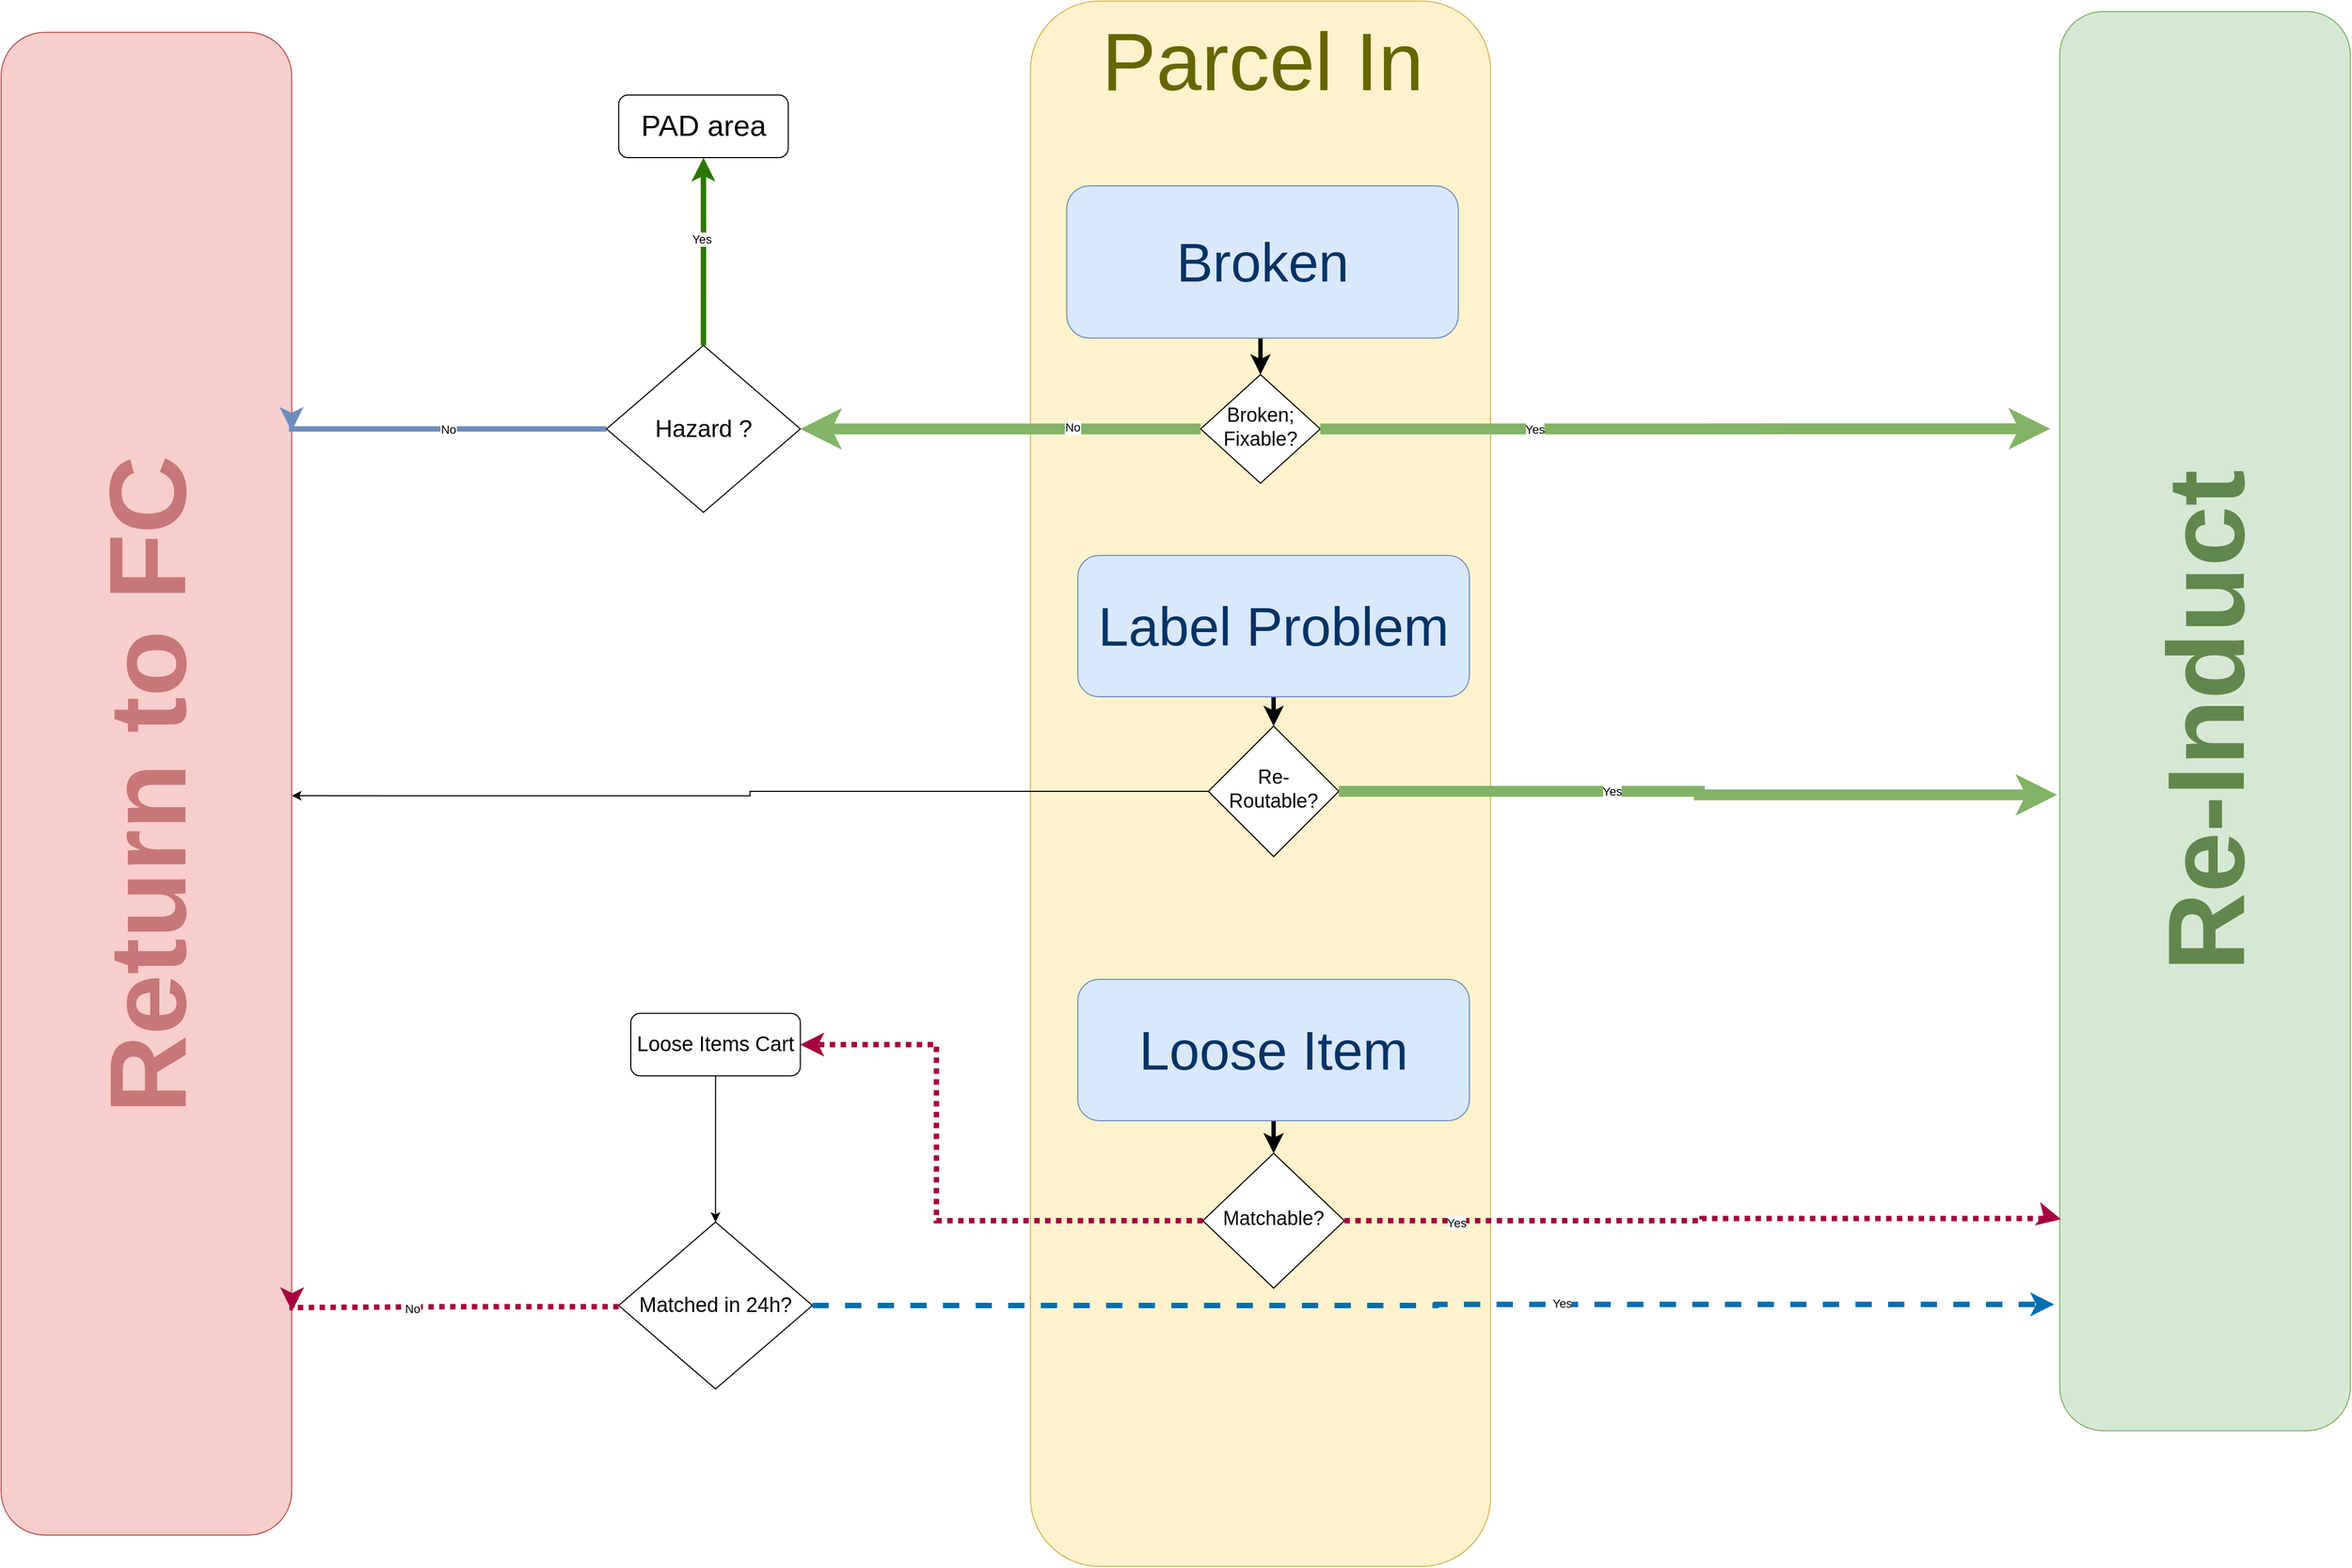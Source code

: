 <mxfile version="23.1.5" type="github">
  <diagram id="C5RBs43oDa-KdzZeNtuy" name="Page-1">
    <mxGraphModel dx="3187" dy="2088" grid="1" gridSize="10" guides="1" tooltips="1" connect="1" arrows="1" fold="1" page="1" pageScale="1" pageWidth="2336" pageHeight="1654" background="#FFFFFF" math="0" shadow="0">
      <root>
        <mxCell id="WIyWlLk6GJQsqaUBKTNV-0" />
        <mxCell id="WIyWlLk6GJQsqaUBKTNV-1" parent="WIyWlLk6GJQsqaUBKTNV-0" />
        <mxCell id="7tHQ6EkFJ9OiM01gNizu-31" value="" style="group;fontSize=100;textDirection=rtl;" vertex="1" connectable="0" parent="WIyWlLk6GJQsqaUBKTNV-1">
          <mxGeometry x="90" y="160" width="2160" height="1440" as="geometry" />
        </mxCell>
        <mxCell id="WIyWlLk6GJQsqaUBKTNV-3" value="" style="rounded=1;whiteSpace=wrap;html=1;fontSize=63;glass=0;strokeWidth=1;shadow=0;fontStyle=1;labelPosition=center;verticalLabelPosition=top;align=center;verticalAlign=bottom;fillColor=#fff2cc;strokeColor=#d6b656;fontColor=#994C00;" parent="7tHQ6EkFJ9OiM01gNizu-31" vertex="1">
          <mxGeometry x="946.392" width="423.093" height="1440" as="geometry" />
        </mxCell>
        <mxCell id="WIyWlLk6GJQsqaUBKTNV-6" value="&lt;font style=&quot;font-size: 18px;&quot;&gt;Broken;&lt;br&gt;Fixable?&lt;/font&gt;" style="rhombus;whiteSpace=wrap;html=1;shadow=0;fontFamily=Helvetica;fontSize=12;align=center;strokeWidth=1;spacing=6;spacingTop=-4;" parent="7tHQ6EkFJ9OiM01gNizu-31" vertex="1">
          <mxGeometry x="1102.94" y="343.6" width="110" height="100" as="geometry" />
        </mxCell>
        <mxCell id="WIyWlLk6GJQsqaUBKTNV-7" value="Re-Induct" style="rounded=1;whiteSpace=wrap;html=1;fontSize=100;glass=0;strokeWidth=1;shadow=0;horizontal=0;fontStyle=1;fillColor=#d5e8d4;strokeColor=#82b366;fontColor=#62874D;" parent="7tHQ6EkFJ9OiM01gNizu-31" vertex="1">
          <mxGeometry x="1892.784" y="9.6" width="267.216" height="1305.6" as="geometry" />
        </mxCell>
        <mxCell id="7tHQ6EkFJ9OiM01gNizu-43" value="" style="edgeStyle=orthogonalEdgeStyle;rounded=0;orthogonalLoop=1;jettySize=auto;html=1;entryX=1;entryY=0.508;entryDx=0;entryDy=0;entryPerimeter=0;" edge="1" parent="7tHQ6EkFJ9OiM01gNizu-31" source="WIyWlLk6GJQsqaUBKTNV-10" target="WIyWlLk6GJQsqaUBKTNV-12">
          <mxGeometry relative="1" as="geometry">
            <mxPoint x="1030" y="727" as="targetPoint" />
          </mxGeometry>
        </mxCell>
        <mxCell id="WIyWlLk6GJQsqaUBKTNV-10" value="&lt;font style=&quot;font-size: 18px;&quot;&gt;Re-Routable?&lt;/font&gt;" style="rhombus;whiteSpace=wrap;html=1;shadow=0;fontFamily=Helvetica;fontSize=12;align=center;strokeWidth=1;spacing=6;spacingTop=-4;" parent="7tHQ6EkFJ9OiM01gNizu-31" vertex="1">
          <mxGeometry x="1110" y="667" width="120" height="120" as="geometry" />
        </mxCell>
        <mxCell id="WIyWlLk6GJQsqaUBKTNV-12" value="&lt;font color=&quot;#c77777&quot; style=&quot;font-size: 100px;&quot;&gt;Return to FC&lt;/font&gt;" style="rounded=1;whiteSpace=wrap;html=1;fontSize=18;glass=0;strokeWidth=1;shadow=0;horizontal=0;fontStyle=1;fillColor=#f8cecc;strokeColor=#b85450;" parent="7tHQ6EkFJ9OiM01gNizu-31" vertex="1">
          <mxGeometry y="28.8" width="267.216" height="1382.4" as="geometry" />
        </mxCell>
        <mxCell id="768U2yiwBp2GTFy_o8ub-3" value="No" style="edgeStyle=orthogonalEdgeStyle;rounded=0;orthogonalLoop=1;jettySize=auto;html=1;exitX=0;exitY=0.5;exitDx=0;exitDy=0;strokeWidth=5;fillColor=#dae8fc;strokeColor=#6c8ebf;" parent="7tHQ6EkFJ9OiM01gNizu-31" source="768U2yiwBp2GTFy_o8ub-8" edge="1">
          <mxGeometry relative="1" as="geometry">
            <mxPoint x="1046.598" y="391.45" as="sourcePoint" />
            <mxPoint x="267.216" y="395.52" as="targetPoint" />
            <Array as="points">
              <mxPoint x="267.216" y="393.6" />
            </Array>
          </mxGeometry>
        </mxCell>
        <mxCell id="768U2yiwBp2GTFy_o8ub-19" style="edgeStyle=orthogonalEdgeStyle;rounded=0;orthogonalLoop=1;jettySize=auto;html=1;exitX=0;exitY=0.5;exitDx=0;exitDy=0;strokeWidth=5;dashed=1;dashPattern=1 1;fillColor=#d80073;strokeColor=#A50040;" parent="7tHQ6EkFJ9OiM01gNizu-31" source="768U2yiwBp2GTFy_o8ub-5" edge="1">
          <mxGeometry relative="1" as="geometry">
            <mxPoint x="734.835" y="960" as="targetPoint" />
            <Array as="points">
              <mxPoint x="860" y="1122" />
              <mxPoint x="860" y="960" />
            </Array>
          </mxGeometry>
        </mxCell>
        <mxCell id="768U2yiwBp2GTFy_o8ub-5" value="&lt;font style=&quot;font-size: 18px;&quot;&gt;Matchable?&lt;/font&gt;" style="rhombus;whiteSpace=wrap;html=1;shadow=0;fontFamily=Helvetica;fontSize=12;align=center;strokeWidth=1;spacing=6;spacingTop=-4;rounded=0;" parent="7tHQ6EkFJ9OiM01gNizu-31" vertex="1">
          <mxGeometry x="1104.9" y="1060" width="130.21" height="124" as="geometry" />
        </mxCell>
        <mxCell id="768U2yiwBp2GTFy_o8ub-6" style="edgeStyle=orthogonalEdgeStyle;rounded=0;orthogonalLoop=1;jettySize=auto;html=1;exitX=1;exitY=0.5;exitDx=0;exitDy=0;entryX=-0.033;entryY=0.294;entryDx=0;entryDy=0;entryPerimeter=0;fillColor=#d5e8d4;strokeColor=#82b366;strokeWidth=10;" parent="7tHQ6EkFJ9OiM01gNizu-31" source="WIyWlLk6GJQsqaUBKTNV-6" target="WIyWlLk6GJQsqaUBKTNV-7" edge="1">
          <mxGeometry relative="1" as="geometry" />
        </mxCell>
        <mxCell id="768U2yiwBp2GTFy_o8ub-7" value="Yes" style="edgeLabel;html=1;align=center;verticalAlign=middle;resizable=0;points=[];" parent="768U2yiwBp2GTFy_o8ub-6" vertex="1" connectable="0">
          <mxGeometry x="-0.037" relative="1" as="geometry">
            <mxPoint x="-126" as="offset" />
          </mxGeometry>
        </mxCell>
        <mxCell id="768U2yiwBp2GTFy_o8ub-9" value="" style="edgeStyle=orthogonalEdgeStyle;rounded=0;orthogonalLoop=1;jettySize=auto;html=1;exitX=0;exitY=0.5;exitDx=0;exitDy=0;strokeWidth=10;fillColor=#d5e8d4;strokeColor=#82b366;" parent="7tHQ6EkFJ9OiM01gNizu-31" source="WIyWlLk6GJQsqaUBKTNV-6" target="768U2yiwBp2GTFy_o8ub-8" edge="1">
          <mxGeometry relative="1" as="geometry">
            <mxPoint x="979.794" y="393.6" as="sourcePoint" />
            <mxPoint x="267.216" y="395.52" as="targetPoint" />
            <Array as="points" />
          </mxGeometry>
        </mxCell>
        <mxCell id="768U2yiwBp2GTFy_o8ub-12" value="No" style="edgeLabel;html=1;align=center;verticalAlign=middle;resizable=0;points=[];" parent="768U2yiwBp2GTFy_o8ub-9" vertex="1" connectable="0">
          <mxGeometry x="-0.358" y="-2" relative="1" as="geometry">
            <mxPoint as="offset" />
          </mxGeometry>
        </mxCell>
        <mxCell id="768U2yiwBp2GTFy_o8ub-8" value="&lt;font style=&quot;font-size: 22px;&quot;&gt;Hazard ?&lt;/font&gt;" style="rhombus;whiteSpace=wrap;html=1;" parent="7tHQ6EkFJ9OiM01gNizu-31" vertex="1">
          <mxGeometry x="556.701" y="316.8" width="178.144" height="153.6" as="geometry" />
        </mxCell>
        <mxCell id="768U2yiwBp2GTFy_o8ub-13" value="&lt;font style=&quot;font-size: 27px;&quot;&gt;PAD area&lt;/font&gt;" style="rounded=1;whiteSpace=wrap;html=1;" parent="7tHQ6EkFJ9OiM01gNizu-31" vertex="1">
          <mxGeometry x="567.835" y="86.4" width="155.876" height="57.6" as="geometry" />
        </mxCell>
        <mxCell id="768U2yiwBp2GTFy_o8ub-14" style="edgeStyle=orthogonalEdgeStyle;rounded=0;orthogonalLoop=1;jettySize=auto;html=1;exitX=0.5;exitY=0;exitDx=0;exitDy=0;fillColor=#60a917;strokeColor=#2D7600;strokeWidth=5;" parent="7tHQ6EkFJ9OiM01gNizu-31" source="768U2yiwBp2GTFy_o8ub-8" edge="1">
          <mxGeometry relative="1" as="geometry">
            <mxPoint x="645.773" y="144" as="targetPoint" />
          </mxGeometry>
        </mxCell>
        <mxCell id="768U2yiwBp2GTFy_o8ub-28" value="Yes" style="edgeLabel;html=1;align=center;verticalAlign=middle;resizable=0;points=[];" parent="768U2yiwBp2GTFy_o8ub-14" vertex="1" connectable="0">
          <mxGeometry x="0.135" y="2" relative="1" as="geometry">
            <mxPoint as="offset" />
          </mxGeometry>
        </mxCell>
        <mxCell id="768U2yiwBp2GTFy_o8ub-18" style="edgeStyle=orthogonalEdgeStyle;rounded=0;orthogonalLoop=1;jettySize=auto;html=1;exitX=1;exitY=0.5;exitDx=0;exitDy=0;entryX=0.004;entryY=0.851;entryDx=0;entryDy=0;entryPerimeter=0;strokeWidth=5;dashed=1;dashPattern=1 1;fillColor=#d80073;strokeColor=#A50040;" parent="7tHQ6EkFJ9OiM01gNizu-31" source="768U2yiwBp2GTFy_o8ub-5" target="WIyWlLk6GJQsqaUBKTNV-7" edge="1">
          <mxGeometry relative="1" as="geometry">
            <Array as="points">
              <mxPoint x="1564" y="1122" />
              <mxPoint x="1564" y="1120" />
              <mxPoint x="1891" y="1120" />
            </Array>
          </mxGeometry>
        </mxCell>
        <mxCell id="768U2yiwBp2GTFy_o8ub-29" value="Yes" style="edgeLabel;html=1;align=center;verticalAlign=middle;resizable=0;points=[];" parent="768U2yiwBp2GTFy_o8ub-18" vertex="1" connectable="0">
          <mxGeometry x="-0.688" y="-2" relative="1" as="geometry">
            <mxPoint as="offset" />
          </mxGeometry>
        </mxCell>
        <mxCell id="768U2yiwBp2GTFy_o8ub-21" value="&lt;font style=&quot;font-size: 19px;&quot;&gt;Loose Items Cart&lt;/font&gt;" style="rounded=1;whiteSpace=wrap;html=1;" parent="7tHQ6EkFJ9OiM01gNizu-31" vertex="1">
          <mxGeometry x="578.969" y="931.2" width="155.876" height="57.6" as="geometry" />
        </mxCell>
        <mxCell id="768U2yiwBp2GTFy_o8ub-23" value="&lt;font style=&quot;font-size: 19px;&quot;&gt;Matched in 24h?&lt;/font&gt;" style="rhombus;whiteSpace=wrap;html=1;" parent="7tHQ6EkFJ9OiM01gNizu-31" vertex="1">
          <mxGeometry x="567.826" y="1123.2" width="178.144" height="153.6" as="geometry" />
        </mxCell>
        <mxCell id="768U2yiwBp2GTFy_o8ub-24" style="edgeStyle=orthogonalEdgeStyle;rounded=0;orthogonalLoop=1;jettySize=auto;html=1;exitX=0;exitY=0.5;exitDx=0;exitDy=0;entryX=1.001;entryY=0.851;entryDx=0;entryDy=0;entryPerimeter=0;strokeWidth=5;dashed=1;dashPattern=1 1;fillColor=#d80073;strokeColor=#A50040;" parent="7tHQ6EkFJ9OiM01gNizu-31" target="WIyWlLk6GJQsqaUBKTNV-12" edge="1">
          <mxGeometry relative="1" as="geometry">
            <mxPoint x="567.826" y="1201.133" as="sourcePoint" />
            <mxPoint x="276.569" y="1104.058" as="targetPoint" />
            <Array as="points">
              <mxPoint x="416.412" y="1201.92" />
              <mxPoint x="267.216" y="1201.92" />
            </Array>
          </mxGeometry>
        </mxCell>
        <mxCell id="768U2yiwBp2GTFy_o8ub-25" value="No" style="edgeLabel;html=1;align=center;verticalAlign=middle;resizable=0;points=[];" parent="768U2yiwBp2GTFy_o8ub-24" vertex="1" connectable="0">
          <mxGeometry x="0.256" y="1" relative="1" as="geometry">
            <mxPoint as="offset" />
          </mxGeometry>
        </mxCell>
        <mxCell id="768U2yiwBp2GTFy_o8ub-22" style="edgeStyle=orthogonalEdgeStyle;rounded=0;orthogonalLoop=1;jettySize=auto;html=1;exitX=0.5;exitY=1;exitDx=0;exitDy=0;" parent="7tHQ6EkFJ9OiM01gNizu-31" source="768U2yiwBp2GTFy_o8ub-21" target="768U2yiwBp2GTFy_o8ub-23" edge="1">
          <mxGeometry relative="1" as="geometry">
            <mxPoint x="657.522" y="1104" as="targetPoint" />
          </mxGeometry>
        </mxCell>
        <mxCell id="768U2yiwBp2GTFy_o8ub-26" style="edgeStyle=orthogonalEdgeStyle;rounded=0;orthogonalLoop=1;jettySize=auto;html=1;exitX=1;exitY=0.5;exitDx=0;exitDy=0;entryX=-0.019;entryY=0.911;entryDx=0;entryDy=0;entryPerimeter=0;fillColor=#1ba1e2;strokeColor=#006EAF;strokeWidth=5;dashed=1;" parent="7tHQ6EkFJ9OiM01gNizu-31" source="768U2yiwBp2GTFy_o8ub-23" target="WIyWlLk6GJQsqaUBKTNV-7" edge="1">
          <mxGeometry relative="1" as="geometry" />
        </mxCell>
        <mxCell id="768U2yiwBp2GTFy_o8ub-27" value="Yes" style="edgeLabel;html=1;align=center;verticalAlign=middle;resizable=0;points=[];" parent="768U2yiwBp2GTFy_o8ub-26" vertex="1" connectable="0">
          <mxGeometry x="0.208" y="1" relative="1" as="geometry">
            <mxPoint as="offset" />
          </mxGeometry>
        </mxCell>
        <mxCell id="7tHQ6EkFJ9OiM01gNizu-33" style="edgeStyle=orthogonalEdgeStyle;rounded=0;orthogonalLoop=1;jettySize=auto;html=1;exitX=0.5;exitY=1;exitDx=0;exitDy=0;entryX=0.5;entryY=0;entryDx=0;entryDy=0;strokeWidth=4;" edge="1" parent="7tHQ6EkFJ9OiM01gNizu-31" source="7tHQ6EkFJ9OiM01gNizu-32" target="WIyWlLk6GJQsqaUBKTNV-6">
          <mxGeometry relative="1" as="geometry" />
        </mxCell>
        <mxCell id="7tHQ6EkFJ9OiM01gNizu-32" value="&lt;font style=&quot;font-size: 50px;&quot;&gt;Broken&lt;/font&gt;" style="rounded=1;whiteSpace=wrap;html=1;fillColor=#dae8fc;strokeColor=#6c8ebf;fontColor=#003366;" vertex="1" parent="7tHQ6EkFJ9OiM01gNizu-31">
          <mxGeometry x="979.79" y="170" width="360" height="140" as="geometry" />
        </mxCell>
        <mxCell id="7tHQ6EkFJ9OiM01gNizu-38" value="" style="edgeStyle=orthogonalEdgeStyle;rounded=0;orthogonalLoop=1;jettySize=auto;html=1;strokeWidth=4;" edge="1" parent="7tHQ6EkFJ9OiM01gNizu-31" source="7tHQ6EkFJ9OiM01gNizu-34" target="WIyWlLk6GJQsqaUBKTNV-10">
          <mxGeometry relative="1" as="geometry" />
        </mxCell>
        <mxCell id="7tHQ6EkFJ9OiM01gNizu-34" value="&lt;font style=&quot;font-size: 50px;&quot;&gt;Label Problem&lt;/font&gt;" style="rounded=1;whiteSpace=wrap;html=1;fillColor=#dae8fc;strokeColor=#6c8ebf;fontColor=#003366;" vertex="1" parent="7tHQ6EkFJ9OiM01gNizu-31">
          <mxGeometry x="990" y="510" width="360" height="130" as="geometry" />
        </mxCell>
        <mxCell id="7tHQ6EkFJ9OiM01gNizu-39" value="" style="edgeStyle=orthogonalEdgeStyle;rounded=0;orthogonalLoop=1;jettySize=auto;html=1;strokeWidth=4;" edge="1" parent="7tHQ6EkFJ9OiM01gNizu-31" source="7tHQ6EkFJ9OiM01gNizu-35" target="768U2yiwBp2GTFy_o8ub-5">
          <mxGeometry relative="1" as="geometry" />
        </mxCell>
        <mxCell id="7tHQ6EkFJ9OiM01gNizu-35" value="&lt;span style=&quot;font-size: 50px;&quot;&gt;Loose Item&lt;/span&gt;" style="rounded=1;whiteSpace=wrap;html=1;fillColor=#dae8fc;strokeColor=#6c8ebf;fontColor=#003366;" vertex="1" parent="7tHQ6EkFJ9OiM01gNizu-31">
          <mxGeometry x="990" y="900" width="360" height="130" as="geometry" />
        </mxCell>
        <mxCell id="7tHQ6EkFJ9OiM01gNizu-36" style="edgeStyle=orthogonalEdgeStyle;rounded=0;orthogonalLoop=1;jettySize=auto;html=1;exitX=1;exitY=0.5;exitDx=0;exitDy=0;entryX=-0.009;entryY=0.552;entryDx=0;entryDy=0;entryPerimeter=0;fillColor=#d5e8d4;strokeColor=#82b366;strokeWidth=10;" edge="1" parent="7tHQ6EkFJ9OiM01gNizu-31" source="WIyWlLk6GJQsqaUBKTNV-10" target="WIyWlLk6GJQsqaUBKTNV-7">
          <mxGeometry relative="1" as="geometry" />
        </mxCell>
        <mxCell id="7tHQ6EkFJ9OiM01gNizu-37" value="Yes" style="edgeLabel;html=1;align=center;verticalAlign=middle;resizable=0;points=[];" vertex="1" connectable="0" parent="7tHQ6EkFJ9OiM01gNizu-36">
          <mxGeometry x="-0.248" relative="1" as="geometry">
            <mxPoint x="1" as="offset" />
          </mxGeometry>
        </mxCell>
        <mxCell id="7tHQ6EkFJ9OiM01gNizu-46" value="&lt;font style=&quot;font-size: 75px;&quot;&gt;Parcel In&lt;/font&gt;" style="text;html=1;align=center;verticalAlign=middle;whiteSpace=wrap;rounded=0;fontColor=#666600;" vertex="1" parent="7tHQ6EkFJ9OiM01gNizu-31">
          <mxGeometry x="1000" y="40" width="320" height="30" as="geometry" />
        </mxCell>
      </root>
    </mxGraphModel>
  </diagram>
</mxfile>

